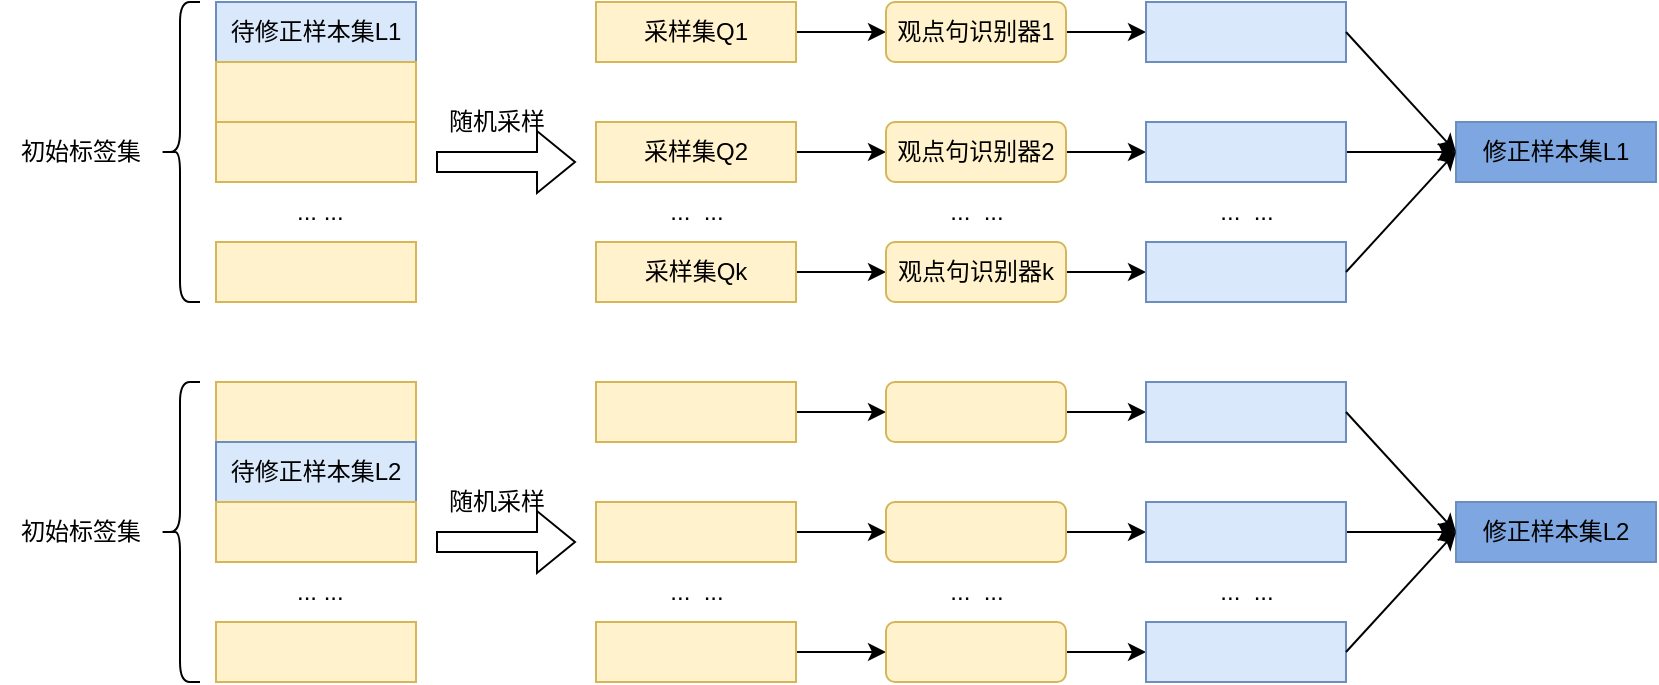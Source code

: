<mxfile version="20.8.20" type="github">
  <diagram name="第 1 页" id="BblZ0Ps7UBMR6es_Q8gy">
    <mxGraphModel dx="1263" dy="691" grid="1" gridSize="10" guides="1" tooltips="1" connect="1" arrows="1" fold="1" page="1" pageScale="1" pageWidth="827" pageHeight="1169" math="0" shadow="0">
      <root>
        <mxCell id="0" />
        <mxCell id="1" parent="0" />
        <mxCell id="FxUDSGm3Ph7njkrJ4Way-2" value="待修正样本集L1" style="rounded=0;whiteSpace=wrap;html=1;fillColor=#dae8fc;strokeColor=#6c8ebf;" vertex="1" parent="1">
          <mxGeometry x="140" y="200" width="100" height="30" as="geometry" />
        </mxCell>
        <mxCell id="FxUDSGm3Ph7njkrJ4Way-3" value="" style="rounded=0;whiteSpace=wrap;html=1;fillColor=#fff2cc;strokeColor=#d6b656;" vertex="1" parent="1">
          <mxGeometry x="140" y="230" width="100" height="30" as="geometry" />
        </mxCell>
        <mxCell id="FxUDSGm3Ph7njkrJ4Way-4" value="" style="rounded=0;whiteSpace=wrap;html=1;fillColor=#fff2cc;strokeColor=#d6b656;" vertex="1" parent="1">
          <mxGeometry x="140" y="260" width="100" height="30" as="geometry" />
        </mxCell>
        <mxCell id="FxUDSGm3Ph7njkrJ4Way-5" value="&amp;nbsp;... ..." style="text;html=1;align=center;verticalAlign=middle;resizable=0;points=[];autosize=1;strokeColor=none;fillColor=none;" vertex="1" parent="1">
          <mxGeometry x="165" y="290" width="50" height="30" as="geometry" />
        </mxCell>
        <mxCell id="FxUDSGm3Ph7njkrJ4Way-6" value="" style="rounded=0;whiteSpace=wrap;html=1;fillColor=#fff2cc;strokeColor=#d6b656;" vertex="1" parent="1">
          <mxGeometry x="140" y="320" width="100" height="30" as="geometry" />
        </mxCell>
        <mxCell id="FxUDSGm3Ph7njkrJ4Way-11" value="" style="edgeStyle=orthogonalEdgeStyle;rounded=0;orthogonalLoop=1;jettySize=auto;html=1;" edge="1" parent="1" source="FxUDSGm3Ph7njkrJ4Way-7" target="FxUDSGm3Ph7njkrJ4Way-10">
          <mxGeometry relative="1" as="geometry" />
        </mxCell>
        <mxCell id="FxUDSGm3Ph7njkrJ4Way-7" value="采样集Q1" style="rounded=0;whiteSpace=wrap;html=1;fillColor=#fff2cc;strokeColor=#d6b656;" vertex="1" parent="1">
          <mxGeometry x="330" y="200" width="100" height="30" as="geometry" />
        </mxCell>
        <mxCell id="FxUDSGm3Ph7njkrJ4Way-14" value="" style="edgeStyle=orthogonalEdgeStyle;rounded=0;orthogonalLoop=1;jettySize=auto;html=1;" edge="1" parent="1" source="FxUDSGm3Ph7njkrJ4Way-8" target="FxUDSGm3Ph7njkrJ4Way-12">
          <mxGeometry relative="1" as="geometry" />
        </mxCell>
        <mxCell id="FxUDSGm3Ph7njkrJ4Way-8" value="采样集Q2" style="rounded=0;whiteSpace=wrap;html=1;fillColor=#fff2cc;strokeColor=#d6b656;" vertex="1" parent="1">
          <mxGeometry x="330" y="260" width="100" height="30" as="geometry" />
        </mxCell>
        <mxCell id="FxUDSGm3Ph7njkrJ4Way-15" value="" style="edgeStyle=orthogonalEdgeStyle;rounded=0;orthogonalLoop=1;jettySize=auto;html=1;" edge="1" parent="1" source="FxUDSGm3Ph7njkrJ4Way-9" target="FxUDSGm3Ph7njkrJ4Way-13">
          <mxGeometry relative="1" as="geometry" />
        </mxCell>
        <mxCell id="FxUDSGm3Ph7njkrJ4Way-9" value="采样集Qk" style="rounded=0;whiteSpace=wrap;html=1;fillColor=#fff2cc;strokeColor=#d6b656;" vertex="1" parent="1">
          <mxGeometry x="330" y="320" width="100" height="30" as="geometry" />
        </mxCell>
        <mxCell id="FxUDSGm3Ph7njkrJ4Way-26" value="" style="edgeStyle=orthogonalEdgeStyle;rounded=0;orthogonalLoop=1;jettySize=auto;html=1;" edge="1" parent="1" source="FxUDSGm3Ph7njkrJ4Way-10" target="FxUDSGm3Ph7njkrJ4Way-17">
          <mxGeometry relative="1" as="geometry" />
        </mxCell>
        <mxCell id="FxUDSGm3Ph7njkrJ4Way-10" value="观点句识别器1" style="rounded=1;whiteSpace=wrap;html=1;fillColor=#fff2cc;strokeColor=#d6b656;" vertex="1" parent="1">
          <mxGeometry x="475" y="200" width="90" height="30" as="geometry" />
        </mxCell>
        <mxCell id="FxUDSGm3Ph7njkrJ4Way-27" value="" style="edgeStyle=orthogonalEdgeStyle;rounded=0;orthogonalLoop=1;jettySize=auto;html=1;" edge="1" parent="1" source="FxUDSGm3Ph7njkrJ4Way-12" target="FxUDSGm3Ph7njkrJ4Way-24">
          <mxGeometry relative="1" as="geometry" />
        </mxCell>
        <mxCell id="FxUDSGm3Ph7njkrJ4Way-12" value="观点句识别器2" style="rounded=1;whiteSpace=wrap;html=1;fillColor=#fff2cc;strokeColor=#d6b656;" vertex="1" parent="1">
          <mxGeometry x="475" y="260" width="90" height="30" as="geometry" />
        </mxCell>
        <mxCell id="FxUDSGm3Ph7njkrJ4Way-28" value="" style="edgeStyle=orthogonalEdgeStyle;rounded=0;orthogonalLoop=1;jettySize=auto;html=1;" edge="1" parent="1" source="FxUDSGm3Ph7njkrJ4Way-13" target="FxUDSGm3Ph7njkrJ4Way-25">
          <mxGeometry relative="1" as="geometry" />
        </mxCell>
        <mxCell id="FxUDSGm3Ph7njkrJ4Way-13" value="观点句识别器k" style="rounded=1;whiteSpace=wrap;html=1;fillColor=#fff2cc;strokeColor=#d6b656;" vertex="1" parent="1">
          <mxGeometry x="475" y="320" width="90" height="30" as="geometry" />
        </mxCell>
        <mxCell id="FxUDSGm3Ph7njkrJ4Way-17" value="" style="rounded=0;whiteSpace=wrap;html=1;fillColor=#dae8fc;strokeColor=#6c8ebf;" vertex="1" parent="1">
          <mxGeometry x="605" y="200" width="100" height="30" as="geometry" />
        </mxCell>
        <mxCell id="FxUDSGm3Ph7njkrJ4Way-34" value="" style="edgeStyle=orthogonalEdgeStyle;rounded=0;orthogonalLoop=1;jettySize=auto;html=1;" edge="1" parent="1" source="FxUDSGm3Ph7njkrJ4Way-24" target="FxUDSGm3Ph7njkrJ4Way-29">
          <mxGeometry relative="1" as="geometry" />
        </mxCell>
        <mxCell id="FxUDSGm3Ph7njkrJ4Way-24" value="" style="rounded=0;whiteSpace=wrap;html=1;fillColor=#dae8fc;strokeColor=#6c8ebf;" vertex="1" parent="1">
          <mxGeometry x="605" y="260" width="100" height="30" as="geometry" />
        </mxCell>
        <mxCell id="FxUDSGm3Ph7njkrJ4Way-25" value="" style="rounded=0;whiteSpace=wrap;html=1;fillColor=#dae8fc;strokeColor=#6c8ebf;" vertex="1" parent="1">
          <mxGeometry x="605" y="320" width="100" height="30" as="geometry" />
        </mxCell>
        <mxCell id="FxUDSGm3Ph7njkrJ4Way-29" value="修正样本集L1" style="rounded=0;whiteSpace=wrap;html=1;fillColor=#7EA6E0;strokeColor=#6c8ebf;" vertex="1" parent="1">
          <mxGeometry x="760" y="260" width="100" height="30" as="geometry" />
        </mxCell>
        <mxCell id="FxUDSGm3Ph7njkrJ4Way-30" value="...&amp;nbsp; ..." style="text;html=1;align=center;verticalAlign=middle;resizable=0;points=[];autosize=1;strokeColor=none;fillColor=none;" vertex="1" parent="1">
          <mxGeometry x="355" y="290" width="50" height="30" as="geometry" />
        </mxCell>
        <mxCell id="FxUDSGm3Ph7njkrJ4Way-31" value="...&amp;nbsp; ..." style="text;html=1;align=center;verticalAlign=middle;resizable=0;points=[];autosize=1;strokeColor=none;fillColor=none;" vertex="1" parent="1">
          <mxGeometry x="495" y="290" width="50" height="30" as="geometry" />
        </mxCell>
        <mxCell id="FxUDSGm3Ph7njkrJ4Way-32" value="...&amp;nbsp; ..." style="text;html=1;align=center;verticalAlign=middle;resizable=0;points=[];autosize=1;strokeColor=none;fillColor=none;" vertex="1" parent="1">
          <mxGeometry x="630" y="290" width="50" height="30" as="geometry" />
        </mxCell>
        <mxCell id="FxUDSGm3Ph7njkrJ4Way-33" value="" style="endArrow=classic;html=1;rounded=0;exitX=1;exitY=0.5;exitDx=0;exitDy=0;entryX=0;entryY=0.5;entryDx=0;entryDy=0;" edge="1" parent="1" source="FxUDSGm3Ph7njkrJ4Way-17" target="FxUDSGm3Ph7njkrJ4Way-29">
          <mxGeometry width="50" height="50" relative="1" as="geometry">
            <mxPoint x="510" y="360" as="sourcePoint" />
            <mxPoint x="560" y="310" as="targetPoint" />
          </mxGeometry>
        </mxCell>
        <mxCell id="FxUDSGm3Ph7njkrJ4Way-35" value="" style="endArrow=classic;html=1;rounded=0;exitX=1;exitY=0.5;exitDx=0;exitDy=0;entryX=0;entryY=0.5;entryDx=0;entryDy=0;" edge="1" parent="1" source="FxUDSGm3Ph7njkrJ4Way-25" target="FxUDSGm3Ph7njkrJ4Way-29">
          <mxGeometry width="50" height="50" relative="1" as="geometry">
            <mxPoint x="510" y="360" as="sourcePoint" />
            <mxPoint x="560" y="310" as="targetPoint" />
          </mxGeometry>
        </mxCell>
        <mxCell id="FxUDSGm3Ph7njkrJ4Way-63" value="" style="shape=flexArrow;endArrow=classic;html=1;rounded=0;" edge="1" parent="1">
          <mxGeometry width="50" height="50" relative="1" as="geometry">
            <mxPoint x="250" y="280" as="sourcePoint" />
            <mxPoint x="320" y="280" as="targetPoint" />
          </mxGeometry>
        </mxCell>
        <mxCell id="FxUDSGm3Ph7njkrJ4Way-64" value="随机采样" style="text;html=1;align=center;verticalAlign=middle;resizable=0;points=[];autosize=1;strokeColor=none;fillColor=none;" vertex="1" parent="1">
          <mxGeometry x="245" y="245" width="70" height="30" as="geometry" />
        </mxCell>
        <mxCell id="FxUDSGm3Ph7njkrJ4Way-65" value="" style="rounded=0;whiteSpace=wrap;html=1;fillColor=#fff2cc;strokeColor=#d6b656;" vertex="1" parent="1">
          <mxGeometry x="140" y="390" width="100" height="30" as="geometry" />
        </mxCell>
        <mxCell id="FxUDSGm3Ph7njkrJ4Way-66" value="待修正样本集L2" style="rounded=0;whiteSpace=wrap;html=1;fillColor=#dae8fc;strokeColor=#6c8ebf;" vertex="1" parent="1">
          <mxGeometry x="140" y="420" width="100" height="30" as="geometry" />
        </mxCell>
        <mxCell id="FxUDSGm3Ph7njkrJ4Way-67" value="" style="rounded=0;whiteSpace=wrap;html=1;fillColor=#fff2cc;strokeColor=#d6b656;" vertex="1" parent="1">
          <mxGeometry x="140" y="450" width="100" height="30" as="geometry" />
        </mxCell>
        <mxCell id="FxUDSGm3Ph7njkrJ4Way-68" value="&amp;nbsp;... ..." style="text;html=1;align=center;verticalAlign=middle;resizable=0;points=[];autosize=1;strokeColor=none;fillColor=none;" vertex="1" parent="1">
          <mxGeometry x="165" y="480" width="50" height="30" as="geometry" />
        </mxCell>
        <mxCell id="FxUDSGm3Ph7njkrJ4Way-69" value="" style="rounded=0;whiteSpace=wrap;html=1;fillColor=#fff2cc;strokeColor=#d6b656;" vertex="1" parent="1">
          <mxGeometry x="140" y="510" width="100" height="30" as="geometry" />
        </mxCell>
        <mxCell id="FxUDSGm3Ph7njkrJ4Way-70" value="" style="edgeStyle=orthogonalEdgeStyle;rounded=0;orthogonalLoop=1;jettySize=auto;html=1;" edge="1" parent="1" source="FxUDSGm3Ph7njkrJ4Way-71" target="FxUDSGm3Ph7njkrJ4Way-77">
          <mxGeometry relative="1" as="geometry" />
        </mxCell>
        <mxCell id="FxUDSGm3Ph7njkrJ4Way-71" value="" style="rounded=0;whiteSpace=wrap;html=1;fillColor=#fff2cc;strokeColor=#d6b656;" vertex="1" parent="1">
          <mxGeometry x="330" y="390" width="100" height="30" as="geometry" />
        </mxCell>
        <mxCell id="FxUDSGm3Ph7njkrJ4Way-72" value="" style="edgeStyle=orthogonalEdgeStyle;rounded=0;orthogonalLoop=1;jettySize=auto;html=1;" edge="1" parent="1" source="FxUDSGm3Ph7njkrJ4Way-73" target="FxUDSGm3Ph7njkrJ4Way-79">
          <mxGeometry relative="1" as="geometry" />
        </mxCell>
        <mxCell id="FxUDSGm3Ph7njkrJ4Way-73" value="" style="rounded=0;whiteSpace=wrap;html=1;fillColor=#fff2cc;strokeColor=#d6b656;" vertex="1" parent="1">
          <mxGeometry x="330" y="450" width="100" height="30" as="geometry" />
        </mxCell>
        <mxCell id="FxUDSGm3Ph7njkrJ4Way-74" value="" style="edgeStyle=orthogonalEdgeStyle;rounded=0;orthogonalLoop=1;jettySize=auto;html=1;" edge="1" parent="1" source="FxUDSGm3Ph7njkrJ4Way-75" target="FxUDSGm3Ph7njkrJ4Way-81">
          <mxGeometry relative="1" as="geometry" />
        </mxCell>
        <mxCell id="FxUDSGm3Ph7njkrJ4Way-75" value="" style="rounded=0;whiteSpace=wrap;html=1;fillColor=#fff2cc;strokeColor=#d6b656;" vertex="1" parent="1">
          <mxGeometry x="330" y="510" width="100" height="30" as="geometry" />
        </mxCell>
        <mxCell id="FxUDSGm3Ph7njkrJ4Way-76" value="" style="edgeStyle=orthogonalEdgeStyle;rounded=0;orthogonalLoop=1;jettySize=auto;html=1;" edge="1" parent="1" source="FxUDSGm3Ph7njkrJ4Way-77" target="FxUDSGm3Ph7njkrJ4Way-82">
          <mxGeometry relative="1" as="geometry" />
        </mxCell>
        <mxCell id="FxUDSGm3Ph7njkrJ4Way-77" value="" style="rounded=1;whiteSpace=wrap;html=1;fillColor=#fff2cc;strokeColor=#d6b656;" vertex="1" parent="1">
          <mxGeometry x="475" y="390" width="90" height="30" as="geometry" />
        </mxCell>
        <mxCell id="FxUDSGm3Ph7njkrJ4Way-78" value="" style="edgeStyle=orthogonalEdgeStyle;rounded=0;orthogonalLoop=1;jettySize=auto;html=1;" edge="1" parent="1" source="FxUDSGm3Ph7njkrJ4Way-79" target="FxUDSGm3Ph7njkrJ4Way-84">
          <mxGeometry relative="1" as="geometry" />
        </mxCell>
        <mxCell id="FxUDSGm3Ph7njkrJ4Way-79" value="" style="rounded=1;whiteSpace=wrap;html=1;fillColor=#fff2cc;strokeColor=#d6b656;" vertex="1" parent="1">
          <mxGeometry x="475" y="450" width="90" height="30" as="geometry" />
        </mxCell>
        <mxCell id="FxUDSGm3Ph7njkrJ4Way-80" value="" style="edgeStyle=orthogonalEdgeStyle;rounded=0;orthogonalLoop=1;jettySize=auto;html=1;" edge="1" parent="1" source="FxUDSGm3Ph7njkrJ4Way-81" target="FxUDSGm3Ph7njkrJ4Way-85">
          <mxGeometry relative="1" as="geometry" />
        </mxCell>
        <mxCell id="FxUDSGm3Ph7njkrJ4Way-81" value="" style="rounded=1;whiteSpace=wrap;html=1;fillColor=#fff2cc;strokeColor=#d6b656;" vertex="1" parent="1">
          <mxGeometry x="475" y="510" width="90" height="30" as="geometry" />
        </mxCell>
        <mxCell id="FxUDSGm3Ph7njkrJ4Way-82" value="" style="rounded=0;whiteSpace=wrap;html=1;fillColor=#dae8fc;strokeColor=#6c8ebf;" vertex="1" parent="1">
          <mxGeometry x="605" y="390" width="100" height="30" as="geometry" />
        </mxCell>
        <mxCell id="FxUDSGm3Ph7njkrJ4Way-83" value="" style="edgeStyle=orthogonalEdgeStyle;rounded=0;orthogonalLoop=1;jettySize=auto;html=1;" edge="1" parent="1" source="FxUDSGm3Ph7njkrJ4Way-84" target="FxUDSGm3Ph7njkrJ4Way-86">
          <mxGeometry relative="1" as="geometry" />
        </mxCell>
        <mxCell id="FxUDSGm3Ph7njkrJ4Way-84" value="" style="rounded=0;whiteSpace=wrap;html=1;fillColor=#dae8fc;strokeColor=#6c8ebf;" vertex="1" parent="1">
          <mxGeometry x="605" y="450" width="100" height="30" as="geometry" />
        </mxCell>
        <mxCell id="FxUDSGm3Ph7njkrJ4Way-85" value="" style="rounded=0;whiteSpace=wrap;html=1;fillColor=#dae8fc;strokeColor=#6c8ebf;" vertex="1" parent="1">
          <mxGeometry x="605" y="510" width="100" height="30" as="geometry" />
        </mxCell>
        <mxCell id="FxUDSGm3Ph7njkrJ4Way-86" value="修正样本集L2" style="rounded=0;whiteSpace=wrap;html=1;fillColor=#7EA6E0;strokeColor=#6c8ebf;" vertex="1" parent="1">
          <mxGeometry x="760" y="450" width="100" height="30" as="geometry" />
        </mxCell>
        <mxCell id="FxUDSGm3Ph7njkrJ4Way-87" value="...&amp;nbsp; ..." style="text;html=1;align=center;verticalAlign=middle;resizable=0;points=[];autosize=1;strokeColor=none;fillColor=none;" vertex="1" parent="1">
          <mxGeometry x="355" y="480" width="50" height="30" as="geometry" />
        </mxCell>
        <mxCell id="FxUDSGm3Ph7njkrJ4Way-88" value="...&amp;nbsp; ..." style="text;html=1;align=center;verticalAlign=middle;resizable=0;points=[];autosize=1;strokeColor=none;fillColor=none;" vertex="1" parent="1">
          <mxGeometry x="495" y="480" width="50" height="30" as="geometry" />
        </mxCell>
        <mxCell id="FxUDSGm3Ph7njkrJ4Way-89" value="...&amp;nbsp; ..." style="text;html=1;align=center;verticalAlign=middle;resizable=0;points=[];autosize=1;strokeColor=none;fillColor=none;" vertex="1" parent="1">
          <mxGeometry x="630" y="480" width="50" height="30" as="geometry" />
        </mxCell>
        <mxCell id="FxUDSGm3Ph7njkrJ4Way-90" value="" style="endArrow=classic;html=1;rounded=0;exitX=1;exitY=0.5;exitDx=0;exitDy=0;entryX=0;entryY=0.5;entryDx=0;entryDy=0;" edge="1" parent="1" source="FxUDSGm3Ph7njkrJ4Way-82" target="FxUDSGm3Ph7njkrJ4Way-86">
          <mxGeometry width="50" height="50" relative="1" as="geometry">
            <mxPoint x="510" y="550" as="sourcePoint" />
            <mxPoint x="560" y="500" as="targetPoint" />
          </mxGeometry>
        </mxCell>
        <mxCell id="FxUDSGm3Ph7njkrJ4Way-91" value="" style="endArrow=classic;html=1;rounded=0;exitX=1;exitY=0.5;exitDx=0;exitDy=0;entryX=0;entryY=0.5;entryDx=0;entryDy=0;" edge="1" parent="1" source="FxUDSGm3Ph7njkrJ4Way-85" target="FxUDSGm3Ph7njkrJ4Way-86">
          <mxGeometry width="50" height="50" relative="1" as="geometry">
            <mxPoint x="510" y="550" as="sourcePoint" />
            <mxPoint x="560" y="500" as="targetPoint" />
          </mxGeometry>
        </mxCell>
        <mxCell id="FxUDSGm3Ph7njkrJ4Way-92" value="" style="shape=flexArrow;endArrow=classic;html=1;rounded=0;" edge="1" parent="1">
          <mxGeometry width="50" height="50" relative="1" as="geometry">
            <mxPoint x="250" y="470" as="sourcePoint" />
            <mxPoint x="320" y="470" as="targetPoint" />
          </mxGeometry>
        </mxCell>
        <mxCell id="FxUDSGm3Ph7njkrJ4Way-93" value="随机采样" style="text;html=1;align=center;verticalAlign=middle;resizable=0;points=[];autosize=1;strokeColor=none;fillColor=none;" vertex="1" parent="1">
          <mxGeometry x="245" y="435" width="70" height="30" as="geometry" />
        </mxCell>
        <mxCell id="FxUDSGm3Ph7njkrJ4Way-103" value="" style="shape=curlyBracket;whiteSpace=wrap;html=1;rounded=1;labelPosition=left;verticalLabelPosition=middle;align=right;verticalAlign=middle;fillColor=#7EA6E0;" vertex="1" parent="1">
          <mxGeometry x="112" y="200" width="20" height="150" as="geometry" />
        </mxCell>
        <mxCell id="FxUDSGm3Ph7njkrJ4Way-104" value="初始标签集" style="text;html=1;align=center;verticalAlign=middle;resizable=0;points=[];autosize=1;strokeColor=none;fillColor=none;" vertex="1" parent="1">
          <mxGeometry x="32" y="260" width="80" height="30" as="geometry" />
        </mxCell>
        <mxCell id="FxUDSGm3Ph7njkrJ4Way-105" value="" style="shape=curlyBracket;whiteSpace=wrap;html=1;rounded=1;labelPosition=left;verticalLabelPosition=middle;align=right;verticalAlign=middle;fillColor=#7EA6E0;" vertex="1" parent="1">
          <mxGeometry x="112" y="390" width="20" height="150" as="geometry" />
        </mxCell>
        <mxCell id="FxUDSGm3Ph7njkrJ4Way-106" value="初始标签集" style="text;html=1;align=center;verticalAlign=middle;resizable=0;points=[];autosize=1;strokeColor=none;fillColor=none;" vertex="1" parent="1">
          <mxGeometry x="32" y="450" width="80" height="30" as="geometry" />
        </mxCell>
      </root>
    </mxGraphModel>
  </diagram>
</mxfile>
